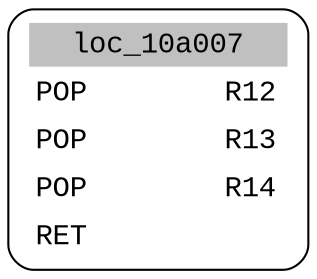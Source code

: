 digraph asm_graph {
1941 [
shape="Mrecord" fontname="Courier New"label =<<table border="0" cellborder="0" cellpadding="3"><tr><td align="center" colspan="2" bgcolor="grey">loc_10a007</td></tr><tr><td align="left">POP        R12</td></tr><tr><td align="left">POP        R13</td></tr><tr><td align="left">POP        R14</td></tr><tr><td align="left">RET        </td></tr></table>> ];
}